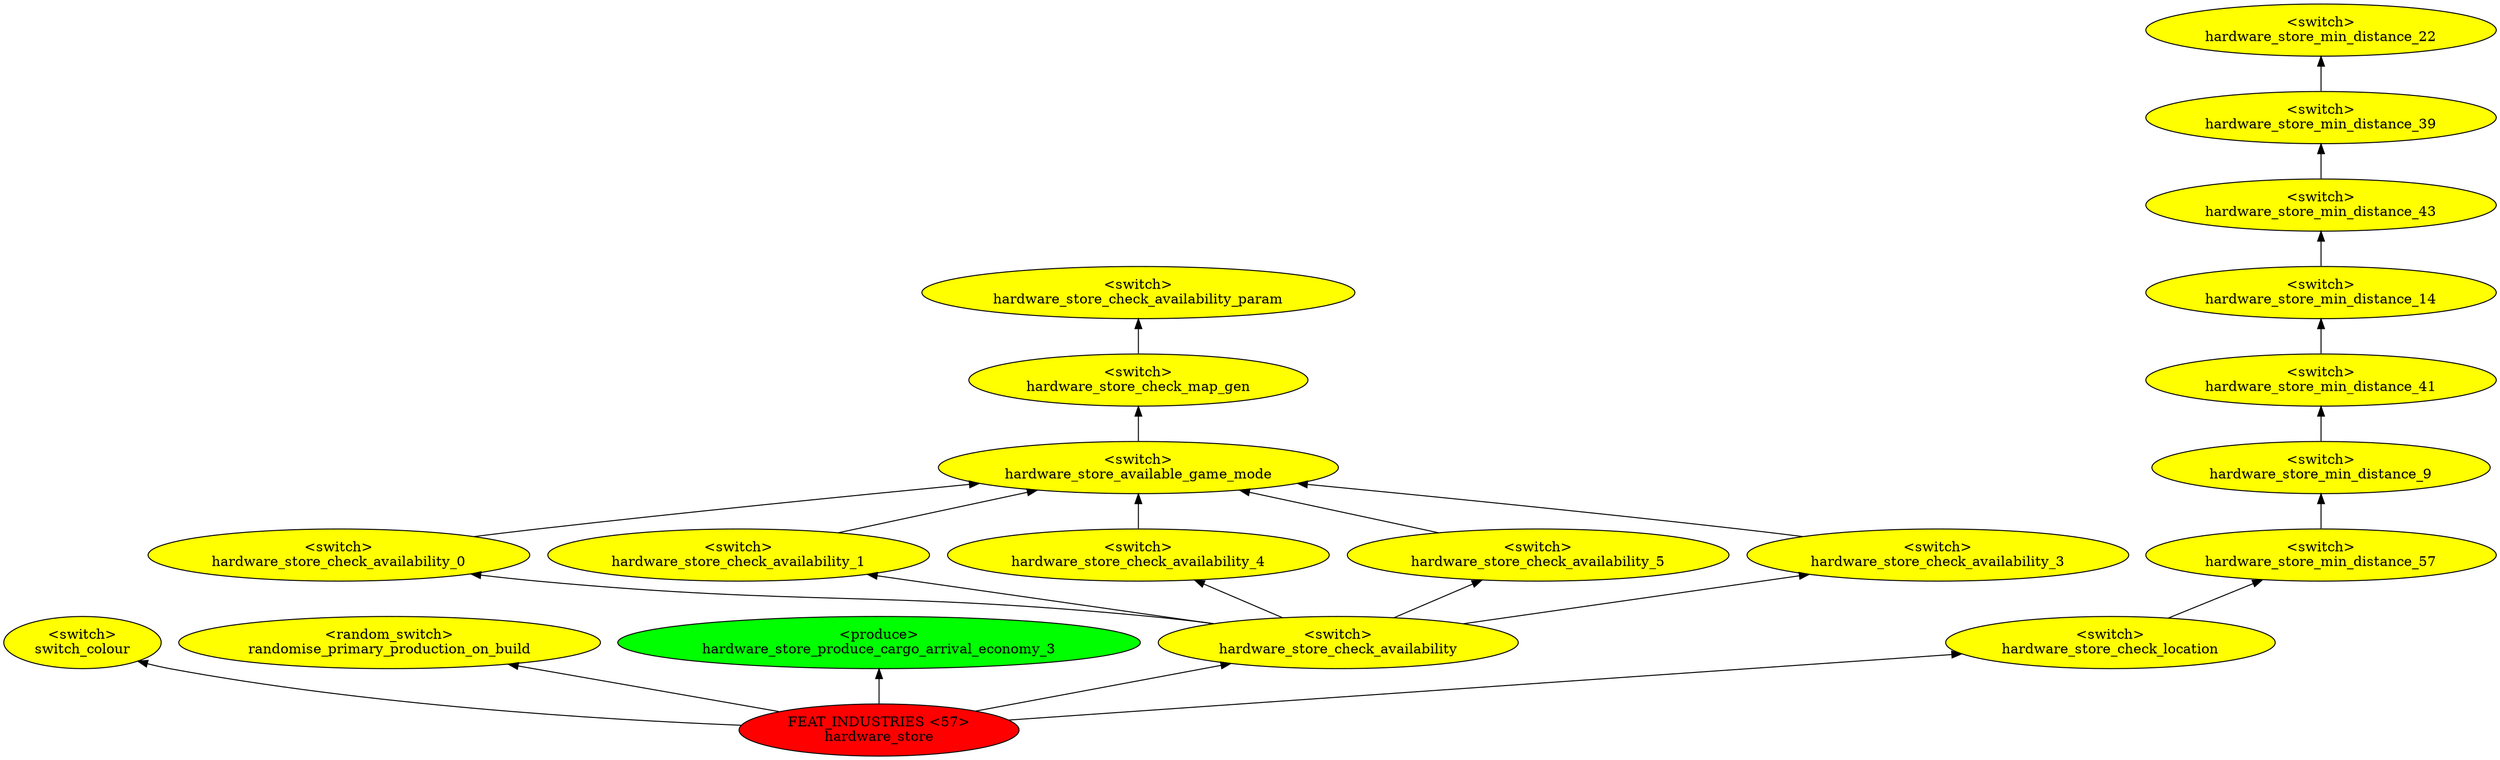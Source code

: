 digraph {
rankdir="BT"
switch_colour [fillcolor=yellow style="filled" label="<switch>\nswitch_colour"]
randomise_primary_production_on_build [fillcolor=yellow style="filled" label="<random_switch>\nrandomise_primary_production_on_build"]
hardware_store_produce_cargo_arrival_economy_3 [fillcolor=green style="filled" label="<produce>\nhardware_store_produce_cargo_arrival_economy_3"]
hardware_store_check_availability_param [fillcolor=yellow style="filled" label="<switch>\nhardware_store_check_availability_param"]
hardware_store_check_map_gen [fillcolor=yellow style="filled" label="<switch>\nhardware_store_check_map_gen"]
hardware_store_available_game_mode [fillcolor=yellow style="filled" label="<switch>\nhardware_store_available_game_mode"]
hardware_store_check_availability_0 [fillcolor=yellow style="filled" label="<switch>\nhardware_store_check_availability_0"]
hardware_store_check_availability_1 [fillcolor=yellow style="filled" label="<switch>\nhardware_store_check_availability_1"]
hardware_store_check_availability_4 [fillcolor=yellow style="filled" label="<switch>\nhardware_store_check_availability_4"]
hardware_store_check_availability_5 [fillcolor=yellow style="filled" label="<switch>\nhardware_store_check_availability_5"]
hardware_store_check_availability_3 [fillcolor=yellow style="filled" label="<switch>\nhardware_store_check_availability_3"]
hardware_store_check_availability [fillcolor=yellow style="filled" label="<switch>\nhardware_store_check_availability"]
hardware_store_min_distance_22 [fillcolor=yellow style="filled" label="<switch>\nhardware_store_min_distance_22"]
hardware_store_min_distance_39 [fillcolor=yellow style="filled" label="<switch>\nhardware_store_min_distance_39"]
hardware_store_min_distance_43 [fillcolor=yellow style="filled" label="<switch>\nhardware_store_min_distance_43"]
hardware_store_min_distance_14 [fillcolor=yellow style="filled" label="<switch>\nhardware_store_min_distance_14"]
hardware_store_min_distance_41 [fillcolor=yellow style="filled" label="<switch>\nhardware_store_min_distance_41"]
hardware_store_min_distance_9 [fillcolor=yellow style="filled" label="<switch>\nhardware_store_min_distance_9"]
hardware_store_min_distance_57 [fillcolor=yellow style="filled" label="<switch>\nhardware_store_min_distance_57"]
hardware_store_check_location [fillcolor=yellow style="filled" label="<switch>\nhardware_store_check_location"]
hardware_store [fillcolor=red style="filled" label="FEAT_INDUSTRIES <57>\nhardware_store"]
hardware_store_check_map_gen->hardware_store_check_availability_param
hardware_store_available_game_mode->hardware_store_check_map_gen
hardware_store_check_availability->hardware_store_check_availability_3
hardware_store_min_distance_9->hardware_store_min_distance_41
hardware_store_min_distance_41->hardware_store_min_distance_14
hardware_store_min_distance_57->hardware_store_min_distance_9
hardware_store->hardware_store_check_availability
hardware_store->hardware_store_produce_cargo_arrival_economy_3
hardware_store_min_distance_43->hardware_store_min_distance_39
hardware_store_check_availability_5->hardware_store_available_game_mode
hardware_store_check_availability->hardware_store_check_availability_0
hardware_store_check_availability->hardware_store_check_availability_5
hardware_store_check_location->hardware_store_min_distance_57
hardware_store_check_availability_4->hardware_store_available_game_mode
hardware_store_check_availability_0->hardware_store_available_game_mode
hardware_store_check_availability_1->hardware_store_available_game_mode
hardware_store_min_distance_14->hardware_store_min_distance_43
hardware_store->randomise_primary_production_on_build
hardware_store_check_availability->hardware_store_check_availability_4
hardware_store_min_distance_39->hardware_store_min_distance_22
hardware_store_check_availability->hardware_store_check_availability_1
hardware_store->hardware_store_check_location
hardware_store->switch_colour
hardware_store_check_availability_3->hardware_store_available_game_mode
}
